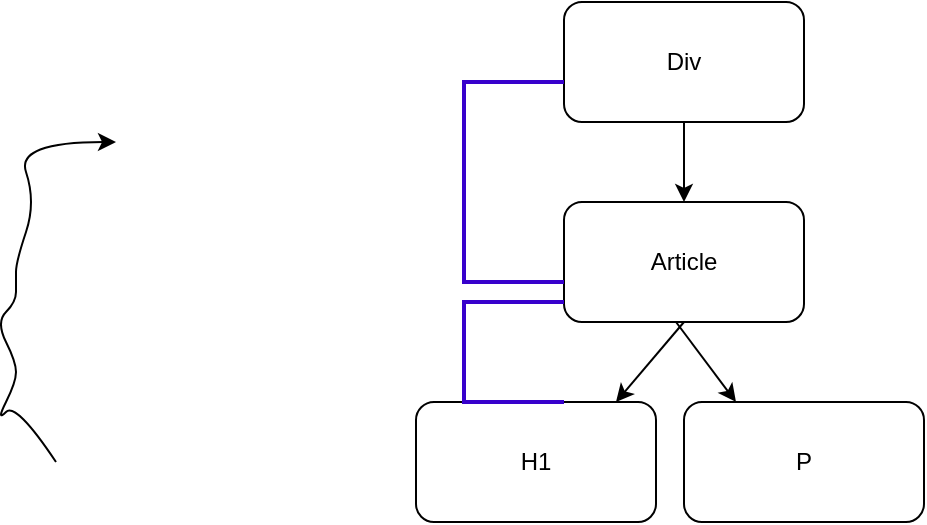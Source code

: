 <mxfile version="26.0.6">
  <diagram name="Page-1" id="mPZWke3YTnAzZTAs627h">
    <mxGraphModel dx="1050" dy="522" grid="1" gridSize="10" guides="1" tooltips="1" connect="1" arrows="1" fold="1" page="1" pageScale="1" pageWidth="827" pageHeight="1169" math="0" shadow="0">
      <root>
        <mxCell id="0" />
        <mxCell id="1" parent="0" />
        <mxCell id="pnfWJjHp9cGfDGpuTY-k-1" value="Div" style="rounded=1;whiteSpace=wrap;html=1;" vertex="1" parent="1">
          <mxGeometry x="354" y="70" width="120" height="60" as="geometry" />
        </mxCell>
        <mxCell id="pnfWJjHp9cGfDGpuTY-k-2" value="" style="endArrow=classic;html=1;rounded=0;exitX=0.5;exitY=1;exitDx=0;exitDy=0;" edge="1" parent="1" source="pnfWJjHp9cGfDGpuTY-k-1">
          <mxGeometry width="50" height="50" relative="1" as="geometry">
            <mxPoint x="390" y="300" as="sourcePoint" />
            <mxPoint x="414" y="170" as="targetPoint" />
          </mxGeometry>
        </mxCell>
        <mxCell id="pnfWJjHp9cGfDGpuTY-k-3" value="Article" style="rounded=1;whiteSpace=wrap;html=1;" vertex="1" parent="1">
          <mxGeometry x="354" y="170" width="120" height="60" as="geometry" />
        </mxCell>
        <mxCell id="pnfWJjHp9cGfDGpuTY-k-4" value="" style="endArrow=classic;html=1;rounded=0;exitX=0.5;exitY=1;exitDx=0;exitDy=0;" edge="1" parent="1" source="pnfWJjHp9cGfDGpuTY-k-3">
          <mxGeometry width="50" height="50" relative="1" as="geometry">
            <mxPoint x="390" y="300" as="sourcePoint" />
            <mxPoint x="380" y="270" as="targetPoint" />
          </mxGeometry>
        </mxCell>
        <mxCell id="pnfWJjHp9cGfDGpuTY-k-5" value="" style="endArrow=classic;html=1;rounded=0;" edge="1" parent="1">
          <mxGeometry width="50" height="50" relative="1" as="geometry">
            <mxPoint x="410" y="230" as="sourcePoint" />
            <mxPoint x="440" y="270" as="targetPoint" />
          </mxGeometry>
        </mxCell>
        <mxCell id="pnfWJjHp9cGfDGpuTY-k-6" value="H1" style="rounded=1;whiteSpace=wrap;html=1;" vertex="1" parent="1">
          <mxGeometry x="280" y="270" width="120" height="60" as="geometry" />
        </mxCell>
        <mxCell id="pnfWJjHp9cGfDGpuTY-k-7" value="P" style="rounded=1;whiteSpace=wrap;html=1;" vertex="1" parent="1">
          <mxGeometry x="414" y="270" width="120" height="60" as="geometry" />
        </mxCell>
        <mxCell id="pnfWJjHp9cGfDGpuTY-k-10" value="" style="curved=1;endArrow=classic;html=1;rounded=0;" edge="1" parent="1">
          <mxGeometry width="50" height="50" relative="1" as="geometry">
            <mxPoint x="100" y="300" as="sourcePoint" />
            <mxPoint x="130" y="140" as="targetPoint" />
            <Array as="points">
              <mxPoint x="80" y="270" />
              <mxPoint x="70" y="280" />
              <mxPoint x="80" y="260" />
              <mxPoint x="80" y="250" />
              <mxPoint x="70" y="230" />
              <mxPoint x="80" y="220" />
              <mxPoint x="80" y="210" />
              <mxPoint x="80" y="200" />
              <mxPoint x="90" y="170" />
              <mxPoint x="80" y="140" />
            </Array>
          </mxGeometry>
        </mxCell>
        <mxCell id="pnfWJjHp9cGfDGpuTY-k-11" value="" style="strokeWidth=2;html=1;shape=mxgraph.flowchart.annotation_1;align=left;pointerEvents=1;fillColor=#6a00ff;fontColor=#ffffff;strokeColor=#3700CC;" vertex="1" parent="1">
          <mxGeometry x="304" y="110" width="50" height="100" as="geometry" />
        </mxCell>
        <mxCell id="pnfWJjHp9cGfDGpuTY-k-12" value="" style="strokeWidth=2;html=1;shape=mxgraph.flowchart.annotation_1;align=left;pointerEvents=1;fillColor=#6a00ff;fontColor=#ffffff;strokeColor=#3700CC;" vertex="1" parent="1">
          <mxGeometry x="304" y="220" width="50" height="50" as="geometry" />
        </mxCell>
      </root>
    </mxGraphModel>
  </diagram>
</mxfile>
